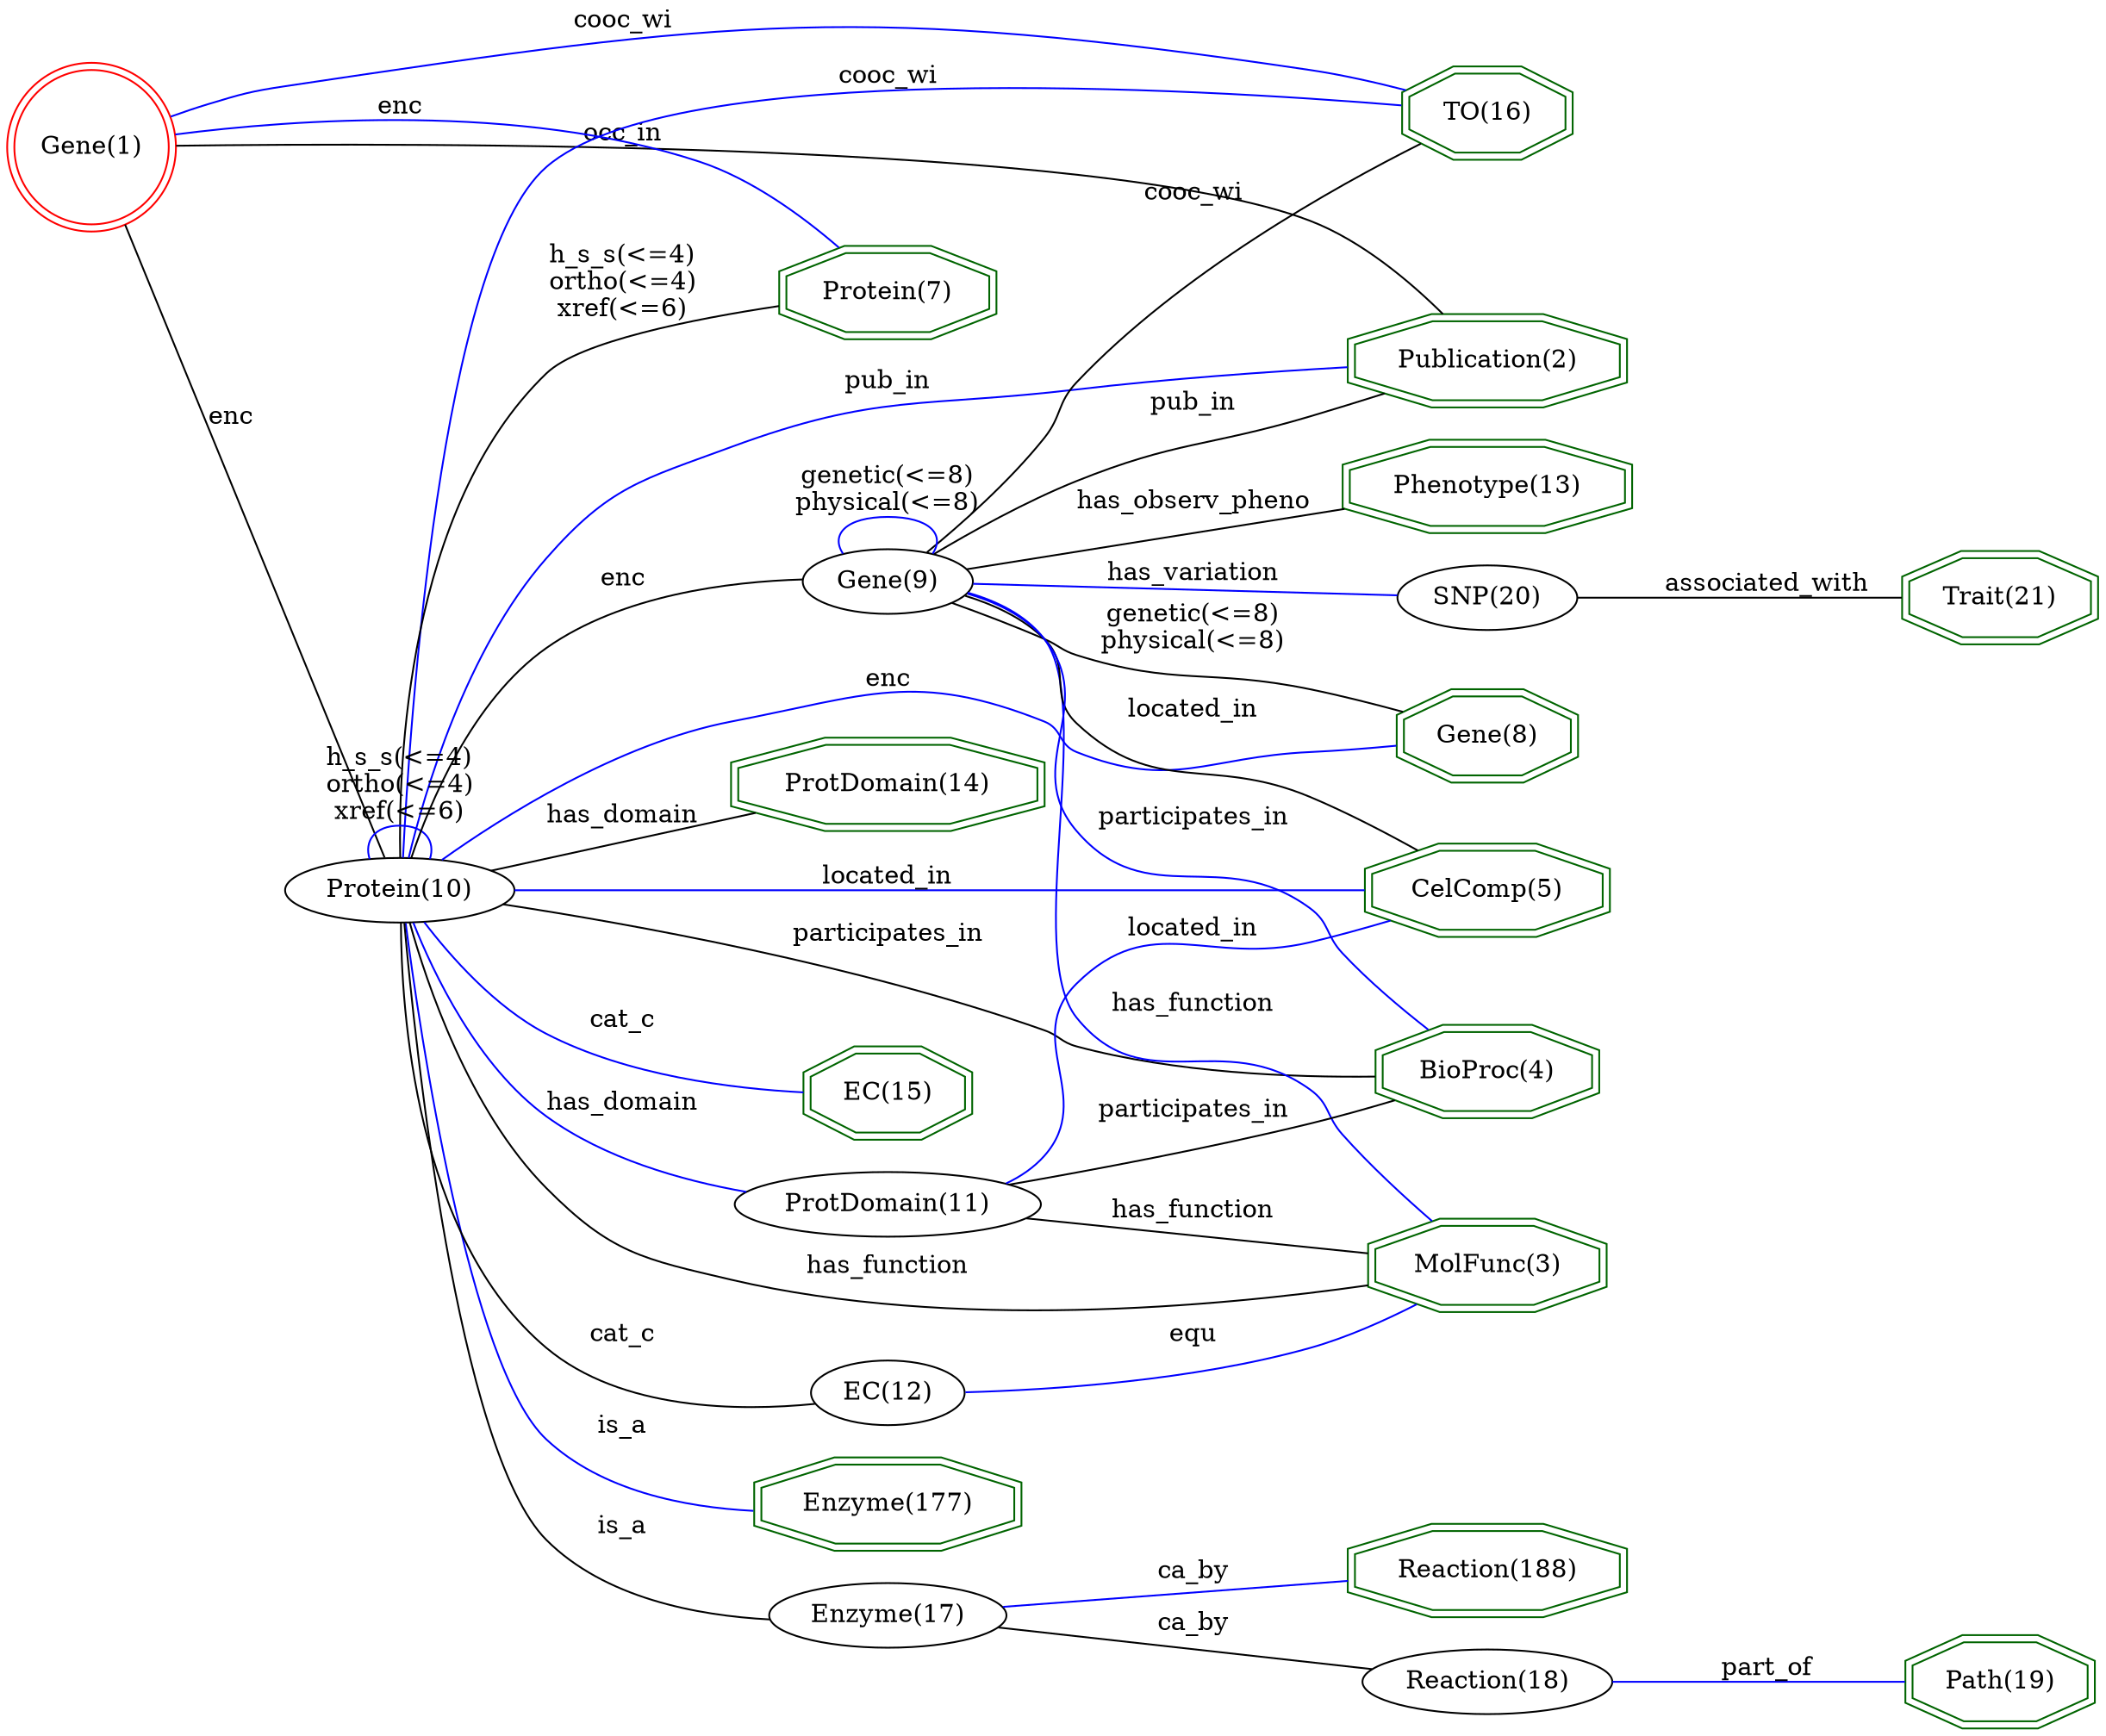 digraph {
	graph [_draw_="c 9 -#fffffe00 C 7 -#ffffff P 4 0 0 0 901 1007.9 901 1007.9 0 ",
		bb="0,0,1007.9,901",
		dpi=96,
		rankdir=LR,
		xdotversion=1.7
	];
	node [label="\N"];
	"MolFunc(3)"	[_draw_="c 7 -#006400 p 8 770.26 236.54 770.26 251.46 736.64 262 689.1 262 655.48 251.46 655.48 236.54 689.1 226 736.64 226 c 7 -#006400 \
p 8 774.27 233.61 774.27 254.39 737.26 266 688.48 266 651.47 254.39 651.47 233.61 688.48 222 737.26 222 ",
		_ldraw_="F 14 11 -Times-Roman c 7 -#000000 T 712.87 239.8 0 67.66 10 -MolFunc(3) ",
		color=darkgreen,
		height=0.61111,
		pos="712.87,244",
		shape=doubleoctagon,
		width=1.7];
	"ProtDomain(14)"	[_draw_="c 7 -#006400 p 8 497.55 488.54 497.55 503.46 454.28 514 393.1 514 349.84 503.46 349.84 488.54 393.1 478 454.28 478 c 7 -#006400 \
p 8 501.55 485.4 501.55 506.6 454.76 518 392.62 518 345.83 506.6 345.83 485.4 392.62 474 454.76 474 ",
		_ldraw_="F 14 11 -Times-Roman c 7 -#000000 T 423.69 491.8 0 91.77 14 -ProtDomain(14) ",
		color=darkgreen,
		height=0.61111,
		pos="423.69,496",
		shape=doubleoctagon,
		width=2.1578];
	"Gene(1)"	[_draw_="c 7 -#ff0000 e 43.08 835 39.15 39.15 c 7 -#ff0000 e 43.08 835 43.15 43.15 ",
		_ldraw_="F 14 11 -Times-Roman c 7 -#000000 T 43.08 830.8 0 45.86 7 -Gene(1) ",
		color=red,
		height=1.1966,
		pos="43.077,835",
		shape=doublecircle,
		width=1.1966];
	"TO(16)"	[_draw_="c 7 -#006400 p 8 752.33 846.54 752.33 861.46 729.21 872 696.53 872 673.41 861.46 673.41 846.54 696.53 836 729.21 836 c 7 -#006400 \
p 8 756.33 843.97 756.33 864.03 730.08 876 695.66 876 669.41 864.03 669.41 843.97 695.66 832 730.08 832 ",
		_ldraw_="F 14 11 -Times-Roman c 7 -#000000 T 712.87 849.8 0 41.74 6 -TO(16) ",
		color=darkgreen,
		height=0.61111,
		pos="712.87,854",
		shape=doubleoctagon,
		width=1.2077];
	"Gene(1)" -> "TO(16)"	[_draw_="c 7 -#0000ff B 13 83.52 850.5 90.34 852.87 97.41 855.15 104.15 857 120.47 861.48 124.81 861.74 141.58 864 353.94 892.61 411.43 905.17 \
623.57 875 639.48 872.74 656.73 868.94 671.73 865.2 ",
		_ldraw_="F 14 11 -Times-Roman c 7 -#000000 T 294.18 889.8 0 47.43 7 -cooc_wi ",
		arrowhead=none,
		color=blue,
		label=cooc_wi,
		lp="294.18,894",
		pos="83.523,850.5 90.341,852.87 97.406,855.15 104.15,857 120.47,861.48 124.81,861.74 141.58,864 353.94,892.61 411.43,905.17 623.57,875 \
639.48,872.74 656.73,868.94 671.73,865.2"];
	"Publication(2)"	[_draw_="c 7 -#006400 p 8 778.77 720.54 778.77 735.46 740.16 746 685.57 746 646.97 735.46 646.97 720.54 685.57 710 740.16 710 c 7 -#006400 \
p 8 782.78 717.49 782.78 738.51 740.7 750 685.04 750 642.96 738.51 642.96 717.49 685.04 706 740.7 706 ",
		_ldraw_="F 14 11 -Times-Roman c 7 -#000000 T 712.87 723.8 0 80.1 14 -Publication(2) ",
		color=darkgreen,
		height=0.61111,
		pos="712.87,728",
		shape=doubleoctagon,
		width=1.9362];
	"Gene(1)" -> "Publication(2)"	[_draw_="c 7 -#000000 B 7 86.35 835.08 202.6 834.81 525.03 830.67 623.57 794 648.86 784.59 673.08 765.52 689.73 750.29 ",
		_ldraw_="F 14 11 -Times-Roman c 7 -#000000 T 294.18 834.8 0 37.32 6 -occ_in ",
		arrowhead=none,
		color=black,
		label=occ_in,
		lp="294.18,839",
		pos="86.348,835.08 202.6,834.81 525.03,830.67 623.57,794 648.86,784.59 673.08,765.52 689.73,750.29"];
	"Protein(7)"	[_draw_="c 7 -#006400 p 8 473.21 750.54 473.21 765.46 444.2 776 403.18 776 374.17 765.46 374.17 750.54 403.18 740 444.2 740 c 7 -#006400 \
p 8 477.19 747.74 477.19 768.26 444.9 780 402.48 780 370.19 768.26 370.19 747.74 402.48 736 444.9 736 ",
		_ldraw_="F 14 11 -Times-Roman c 7 -#000000 T 423.69 753.8 0 56.77 10 -Protein(7) ",
		color=darkgreen,
		height=0.61111,
		pos="423.69,758",
		shape=doubleoctagon,
		width=1.4931];
	"Gene(1)" -> "Protein(7)"	[_draw_="c 7 -#0000ff B 7 85.85 841.09 142.44 847.69 245.82 853.9 328.01 826 355.99 816.5 382.85 795.72 400.77 779.61 ",
		_ldraw_="F 14 11 -Times-Roman c 7 -#000000 T 191.97 848.8 0 19.43 3 -enc ",
		arrowhead=none,
		color=blue,
		label=enc,
		lp="191.97,853",
		pos="85.85,841.09 142.44,847.69 245.82,853.9 328.01,826 355.99,816.5 382.85,795.72 400.77,779.61"];
	"Protein(10)"	[_draw_="c 7 -#000000 e 191.97 442 50.27 18 ",
		_ldraw_="F 14 11 -Times-Roman c 7 -#000000 T 191.97 437.8 0 63.77 11 -Protein(10) ",
		height=0.5,
		pos="191.97,442",
		width=1.3996];
	"Gene(1)" -> "Protein(10)"	[_draw_="c 7 -#000000 B 4 59.11 794.79 90.48 710.86 161.85 519.9 184.17 460.19 ",
		_ldraw_="F 14 11 -Times-Roman c 7 -#000000 T 113.87 675.8 0 19.43 3 -enc ",
		arrowhead=none,
		color=black,
		label=enc,
		lp="113.87,680",
		pos="59.107,794.79 90.475,710.86 161.85,519.9 184.17,460.19"];
	"EC(15)"	[_draw_="c 7 -#006400 p 8 462.92 376.54 462.92 391.46 439.94 402 407.44 402 384.46 391.46 384.46 376.54 407.44 366 439.94 366 c 7 -#006400 \
p 8 466.93 373.98 466.93 394.02 440.82 406 406.56 406 380.45 394.02 380.45 373.98 406.56 362 440.82 362 ",
		_ldraw_="F 14 11 -Times-Roman c 7 -#000000 T 423.69 379.8 0 41.21 6 -EC(15) ",
		color=darkgreen,
		height=0.61111,
		pos="423.69,384",
		shape=doubleoctagon,
		width=1.1977];
	"Gene(8)"	[_draw_="c 7 -#006400 p 8 754.98 517.54 754.98 532.46 730.31 543 695.43 543 670.76 532.46 670.76 517.54 695.43 507 730.31 507 c 7 -#006400 \
p 8 758.96 514.9 758.96 535.1 731.12 547 694.61 547 666.78 535.1 666.78 514.9 694.61 503 731.12 503 ",
		_ldraw_="F 14 11 -Times-Roman c 7 -#000000 T 712.87 520.8 0 45.86 7 -Gene(8) ",
		color=darkgreen,
		height=0.61111,
		pos="712.87,525",
		shape=doubleoctagon,
		width=1.286];
	"Phenotype(13)"	[_draw_="c 7 -#006400 p 8 779.98 654.54 779.98 669.46 740.67 680 685.07 680 645.76 669.46 645.76 654.54 685.07 644 740.67 644 c 7 -#006400 \
p 8 783.96 651.47 783.96 672.53 741.19 684 684.55 684 641.77 672.53 641.77 651.47 684.55 640 741.19 640 ",
		_ldraw_="F 14 11 -Times-Roman c 7 -#000000 T 712.87 657.8 0 82.43 13 -Phenotype(13) ",
		color=darkgreen,
		height=0.61111,
		pos="712.87,662",
		shape=doubleoctagon,
		width=1.9805];
	"Trait(21)"	[_draw_="c 7 -#006400 p 8 1004.05 596.54 1004.05 611.46 977.51 622 939.98 622 913.44 611.46 913.44 596.54 939.98 586 977.51 586 c 7 -#006400 \
p 8 1008.06 593.83 1008.06 614.17 978.28 626 939.21 626 909.43 614.17 909.43 593.83 939.21 582 978.28 582 ",
		_ldraw_="F 14 11 -Times-Roman c 7 -#000000 T 958.74 599.8 0 50.05 9 -Trait(21) ",
		color=darkgreen,
		height=0.61111,
		pos="958.74,604",
		shape=doubleoctagon,
		width=1.3655];
	"CelComp(5)"	[_draw_="c 7 -#006400 p 8 771.47 434.54 771.47 449.46 737.14 460 688.59 460 654.27 449.46 654.27 434.54 688.59 424 737.14 424 c 7 -#006400 \
p 8 775.46 431.59 775.46 452.41 737.74 464 688 464 650.28 452.41 650.28 431.59 688 420 737.74 420 ",
		_ldraw_="F 14 11 -Times-Roman c 7 -#000000 T 712.87 437.8 0 69.99 10 -CelComp(5) ",
		color=darkgreen,
		height=0.61111,
		pos="712.87,442",
		shape=doubleoctagon,
		width=1.7443];
	"BioProc(4)"	[_draw_="c 7 -#006400 p 8 766.32 322.54 766.32 337.46 735.01 348 690.73 348 659.42 337.46 659.42 322.54 690.73 312 735.01 312 c 7 -#006400 \
p 8 770.32 319.67 770.32 340.33 735.67 352 690.07 352 655.42 340.33 655.42 319.67 690.07 308 735.67 308 ",
		_ldraw_="F 14 11 -Times-Roman c 7 -#000000 T 712.87 325.8 0 62.21 10 -BioProc(4) ",
		color=darkgreen,
		height=0.61111,
		pos="712.87,330",
		shape=doubleoctagon,
		width=1.5966];
	"Enzyme(177)"	[_draw_="c 7 -#006400 p 8 486.76 106.54 486.76 121.46 449.81 132 397.57 132 360.62 121.46 360.62 106.54 397.57 96 449.81 96 c 7 -#006400 \
p 8 490.76 103.53 490.76 124.47 450.37 136 397.01 136 356.62 124.47 356.62 103.53 397.01 92 450.37 92 ",
		_ldraw_="F 14 11 -Times-Roman c 7 -#000000 T 423.69 109.8 0 76.19 11 -Enzyme(177) ",
		color=darkgreen,
		height=0.61111,
		pos="423.69,114",
		shape=doubleoctagon,
		width=1.8621];
	"Reaction(188)"	[_draw_="c 7 -#006400 p 8 778.75 72.54 778.75 87.46 740.16 98 685.58 98 646.99 87.46 646.99 72.54 685.58 62 740.16 62 c 7 -#006400 p 8 782.76 \
69.49 782.76 90.51 740.7 102 685.04 102 642.98 90.51 642.98 69.49 685.04 58 740.7 58 ",
		_ldraw_="F 14 11 -Times-Roman c 7 -#000000 T 712.87 75.8 0 80.08 13 -Reaction(188) ",
		color=darkgreen,
		height=0.61111,
		pos="712.87,80",
		shape=doubleoctagon,
		width=1.9359];
	"Path(19)"	[_draw_="c 7 -#006400 p 8 1002.56 14.54 1002.56 29.46 976.89 40 940.6 40 914.93 29.46 914.93 14.54 940.6 4 976.89 4 c 7 -#006400 p 8 1006.55 \
11.86 1006.55 32.14 977.68 44 939.81 44 910.94 32.14 910.94 11.86 939.81 0 977.68 0 ",
		_ldraw_="F 14 11 -Times-Roman c 7 -#000000 T 958.74 17.8 0 48.21 8 -Path(19) ",
		color=darkgreen,
		height=0.61111,
		pos="958.74,22",
		shape=doubleoctagon,
		width=1.3307];
	"EC(12)"	[_draw_="c 7 -#000000 e 423.69 172 36.28 18 ",
		_ldraw_="F 14 11 -Times-Roman c 7 -#000000 T 423.69 167.8 0 41.21 6 -EC(12) ",
		height=0.5,
		pos="423.69,172",
		width=1.0039];
	"EC(12)" -> "MolFunc(3)"	[_draw_="c 7 -#0000ff B 7 459.98 172.91 500.37 174.79 568.11 180.53 623.57 198 643.52 204.28 664.34 214.9 680.75 224.36 ",
		_ldraw_="F 14 11 -Times-Roman c 7 -#000000 T 571.47 200.8 0 20.21 3 -equ ",
		arrowhead=none,
		color=blue,
		label=equ,
		lp="571.47,205",
		pos="459.98,172.91 500.37,174.79 568.11,180.53 623.57,198 643.52,204.28 664.34,214.9 680.75,224.36"];
	"Protein(10)" -> "MolFunc(3)"	[_draw_="c 7 -#000000 B 10 195.49 423.91 201.14 389.89 217.8 315.87 260.35 272 289.23 242.24 305.4 243.4 346.01 235 451.78 213.13 578.41 \
224.28 651.56 234.23 ",
		_ldraw_="F 14 11 -Times-Roman c 7 -#000000 T 423.69 237.8 0 72.32 12 -has_function ",
		arrowhead=none,
		color=black,
		label=has_function,
		lp="423.69,242",
		pos="195.49,423.91 201.14,389.89 217.8,315.87 260.35,272 289.23,242.24 305.4,243.4 346.01,235 451.78,213.13 578.41,224.28 651.56,234.23"];
	"Protein(10)" -> "ProtDomain(14)"	[_draw_="c 7 -#000000 B 4 234.57 451.78 269.87 460.08 321.01 472.1 361.06 481.51 ",
		_ldraw_="F 14 11 -Times-Roman c 7 -#000000 T 294.18 474.8 0 67.66 10 -has_domain ",
		arrowhead=none,
		color=black,
		label=has_domain,
		lp="294.18,479",
		pos="234.57,451.78 269.87,460.08 321.01,472.1 361.06,481.51"];
	"Protein(10)" -> "TO(16)"	[_draw_="c 7 -#0000ff B 7 193.34 460.02 195.18 528.85 205.52 773.72 260.35 823 319.6 876.25 568.21 864.6 669.08 857.45 ",
		_ldraw_="F 14 11 -Times-Roman c 7 -#000000 T 423.69 865.8 0 47.43 7 -cooc_wi ",
		arrowhead=none,
		color=blue,
		label=cooc_wi,
		lp="423.69,870",
		pos="193.34,460.02 195.18,528.85 205.52,773.72 260.35,823 319.6,876.25 568.21,864.6 669.08,857.45"];
	"Protein(10)" -> "EC(15)"	[_draw_="c 7 -#0000ff B 7 223.34 427.78 234.75 422.87 247.96 417.67 260.35 414 300.33 402.14 347.31 394.07 380.41 389.32 ",
		_ldraw_="F 14 11 -Times-Roman c 7 -#000000 T 294.18 416.8 0 29.53 5 -cat_c ",
		arrowhead=none,
		color=blue,
		label=cat_c,
		lp="294.18,421",
		pos="223.34,427.78 234.75,422.87 247.96,417.67 260.35,414 300.33,402.14 347.31,394.07 380.41,389.32"];
	"Protein(10)" -> "Gene(8)"	[_draw_="c 7 -#0000ff B 16 213.12 458.54 240.93 480.06 293.63 516.17 346.01 527 413.63 540.98 434.17 542.86 501.37 527 510.08 524.95 510.67 \
520.05 519.37 518 564.44 507.36 577.3 516.17 623.57 518 637.56 518.55 652.75 519.6 666.54 520.71 ",
		_ldraw_="F 14 11 -Times-Roman c 7 -#000000 T 423.69 540.8 0 19.43 3 -enc ",
		arrowhead=none,
		color=blue,
		label=enc,
		lp="423.69,545",
		pos="213.12,458.54 240.93,480.06 293.63,516.17 346.01,527 413.63,540.98 434.17,542.86 501.37,527 510.08,524.95 510.67,520.05 519.37,518 \
564.44,507.36 577.3,516.17 623.57,518 637.56,518.55 652.75,519.6 666.54,520.71"];
	"Protein(10)" -> "CelComp(5)"	[_draw_="c 7 -#0000ff B 4 242.72 442 337.97 442 545.85 442 649.92 442 ",
		_ldraw_="F 14 11 -Times-Roman c 7 -#000000 T 423.69 444.8 0 58.31 10 -located_in ",
		arrowhead=none,
		color=blue,
		label=located_in,
		lp="423.69,449",
		pos="242.72,442 337.97,442 545.85,442 649.92,442"];
	"Protein(10)" -> "BioProc(4)"	[_draw_="c 7 -#000000 B 7 210.41 425.04 237.03 400.45 290.59 356 346.01 339 402.04 321.81 567.34 324.72 655.31 327.69 ",
		_ldraw_="F 14 11 -Times-Roman c 7 -#000000 T 423.69 341.8 0 82.41 15 -participates_in ",
		arrowhead=none,
		color=black,
		label=participates_in,
		lp="423.69,346",
		pos="210.41,425.04 237.03,400.45 290.59,356 346.01,339 402.04,321.81 567.34,324.72 655.31,327.69"];
	"Protein(10)" -> "Publication(2)"	[_draw_="c 7 -#0000ff B 13 196.52 459.98 203.79 493.21 222.94 565.29 260.35 614 289.14 651.48 302.9 657.63 346.01 677 417.88 709.28 441.37 \
702.89 519.37 714 560.18 719.81 606.21 723.27 643.02 725.29 ",
		_ldraw_="F 14 11 -Times-Roman c 7 -#000000 T 423.69 713.8 0 38.89 6 -pub_in ",
		arrowhead=none,
		color=blue,
		label=pub_in,
		lp="423.69,718",
		pos="196.52,459.98 203.79,493.21 222.94,565.29 260.35,614 289.14,651.48 302.9,657.63 346.01,677 417.88,709.28 441.37,702.89 519.37,714 \
560.18,719.81 606.21,723.27 643.02,725.29"];
	"Protein(10)" -> "Protein(7)"	[_draw_="c 7 -#000000 B 7 194.94 459.99 201.34 515.22 223.34 680.9 260.35 718 275.73 733.41 328.82 744.49 370.15 751.03 ",
		_ldraw_="F 14 11 -Times-Roman c 7 -#000000 T 294.18 772.8 0 64.01 10 -h_s_s(<=4) F 14 11 -Times-Roman c 7 -#000000 T 294.18 758.8 0 61.67 \
10 -ortho(<=4) F 14 11 -Times-Roman c 7 -#000000 T 294.18 744.8 0 54.65 9 -xref(<=6) ",
		arrowhead=none,
		color=black,
		label="h_s_s(<=4)\northo(<=4)\nxref(<=6)",
		lp="294.18,763",
		pos="194.94,459.99 201.34,515.22 223.34,680.9 260.35,718 275.73,733.41 328.82,744.49 370.15,751.03"];
	"Protein(10)" -> "Enzyme(177)"	[_draw_="c 7 -#0000ff B 7 194.7 423.9 200.54 366.67 221.37 191.05 260.35 152 285.3 127.01 323.34 117.21 356.33 113.79 ",
		_ldraw_="F 14 11 -Times-Roman c 7 -#000000 T 294.18 154.8 0 22.55 4 -is_a ",
		arrowhead=none,
		color=blue,
		label=is_a,
		lp="294.18,159",
		pos="194.7,423.9 200.54,366.67 221.37,191.05 260.35,152 285.3,127.01 323.34,117.21 356.33,113.79"];
	"Protein(10)" -> "EC(12)"	[_draw_="c 7 -#000000 B 7 195.43 423.81 202.76 372.56 226.05 228.7 260.35 198 295.23 166.78 352.05 164.89 388.38 167.56 ",
		_ldraw_="F 14 11 -Times-Roman c 7 -#000000 T 294.18 200.8 0 29.53 5 -cat_c ",
		arrowhead=none,
		color=black,
		label=cat_c,
		lp="294.18,205",
		pos="195.43,423.81 202.76,372.56 226.05,228.7 260.35,198 295.23,166.78 352.05,164.89 388.38,167.56"];
	"Protein(10)" -> "Protein(10)"	[_draw_="c 7 -#0000ff B 7 178.04 459.41 175.44 469.09 180.08 478 191.97 478 203.85 478 208.49 469.09 205.89 459.41 ",
		_ldraw_="F 14 11 -Times-Roman c 7 -#000000 T 191.97 508.8 0 64.01 10 -h_s_s(<=4) F 14 11 -Times-Roman c 7 -#000000 T 191.97 494.8 0 61.67 \
10 -ortho(<=4) F 14 11 -Times-Roman c 7 -#000000 T 191.97 480.8 0 54.65 9 -xref(<=6) ",
		arrowhead=none,
		color=blue,
		label="h_s_s(<=4)\northo(<=4)\nxref(<=6)",
		lp="191.97,499",
		pos="178.04,459.41 175.44,469.09 180.08,478 191.97,478 203.85,478 208.49,469.09 205.89,459.41"];
	"Gene(9)"	[_draw_="c 7 -#000000 e 423.69 604 39.15 18 ",
		_ldraw_="F 14 11 -Times-Roman c 7 -#000000 T 423.69 599.8 0 45.86 7 -Gene(9) ",
		height=0.5,
		pos="423.69,604",
		width=1.0855];
	"Protein(10)" -> "Gene(9)"	[_draw_="c 7 -#000000 B 7 197.46 460.2 205.29 487.97 224.19 540.56 260.35 568 296.35 595.3 349 602.68 384.5 604.29 ",
		_ldraw_="F 14 11 -Times-Roman c 7 -#000000 T 294.18 598.8 0 19.43 3 -enc ",
		arrowhead=none,
		color=black,
		label=enc,
		lp="294.18,603",
		pos="197.46,460.2 205.29,487.97 224.19,540.56 260.35,568 296.35,595.3 349,602.68 384.5,604.29"];
	"ProtDomain(11)"	[_draw_="c 7 -#000000 e 423.69 276 68 18 ",
		_ldraw_="F 14 11 -Times-Roman c 7 -#000000 T 423.69 271.8 0 91.25 14 -ProtDomain(11) ",
		height=0.5,
		pos="423.69,276",
		width=1.8819];
	"Protein(10)" -> "ProtDomain(11)"	[_draw_="c 7 -#0000ff B 7 196.1 424.03 202.41 393.6 219.69 332.31 260.35 302 287.7 281.62 324.89 274.6 356.77 272.91 ",
		_ldraw_="F 14 11 -Times-Roman c 7 -#000000 T 294.18 304.8 0 67.66 10 -has_domain ",
		arrowhead=none,
		color=blue,
		label=has_domain,
		lp="294.18,309",
		pos="196.1,424.03 202.41,393.6 219.69,332.31 260.35,302 287.7,281.62 324.89,274.6 356.77,272.91"];
	"Enzyme(17)"	[_draw_="c 7 -#000000 e 423.69 56 53.63 18 ",
		_ldraw_="F 14 11 -Times-Roman c 7 -#000000 T 423.69 51.8 0 69.19 10 -Enzyme(17) ",
		height=0.5,
		pos="423.69,56",
		width=1.4949];
	"Protein(10)" -> "Enzyme(17)"	[_draw_="c 7 -#000000 B 7 194.07 423.95 198.29 360.37 215.58 148.03 260.35 100 288.13 70.2 333.84 59.82 369.69 56.53 ",
		_ldraw_="F 14 11 -Times-Roman c 7 -#000000 T 294.18 102.8 0 22.55 4 -is_a ",
		arrowhead=none,
		color=black,
		label=is_a,
		lp="294.18,107",
		pos="194.07,423.95 198.29,360.37 215.58,148.03 260.35,100 288.13,70.204 333.84,59.816 369.69,56.531"];
	"Gene(9)" -> "MolFunc(3)"	[_draw_="c 7 -#0000ff B 16 460.34 597.64 475.4 593.07 491.66 585.27 501.37 572 528.37 535.09 492.9 404.29 519.37 367 548.78 325.57 582.91 \
350.46 623.57 320 633.41 312.63 632.69 307.5 641.57 299 654.45 286.68 669.95 274.33 683.11 264.47 ",
		_ldraw_="F 14 11 -Times-Roman c 7 -#000000 T 571.47 369.8 0 72.32 12 -has_function ",
		arrowhead=none,
		color=blue,
		label=has_function,
		lp="571.47,374",
		pos="460.34,597.64 475.4,593.07 491.66,585.27 501.37,572 528.37,535.09 492.9,404.29 519.37,367 548.78,325.57 582.91,350.46 623.57,320 \
633.41,312.63 632.69,307.5 641.57,299 654.45,286.68 669.95,274.33 683.11,264.47"];
	"Gene(9)" -> "TO(16)"	[_draw_="c 7 -#000000 B 10 442.96 619.75 459.54 634.67 483.99 658.25 501.37 682 511.47 695.8 508.13 703.12 519.37 716 567.11 770.67 640.53 \
815.55 681.52 838.16 ",
		_ldraw_="F 14 11 -Times-Roman c 7 -#000000 T 571.47 804.8 0 47.43 7 -cooc_wi ",
		arrowhead=none,
		color=black,
		label=cooc_wi,
		lp="571.47,809",
		pos="442.96,619.75 459.54,634.67 483.99,658.25 501.37,682 511.47,695.8 508.13,703.12 519.37,716 567.11,770.67 640.53,815.55 681.52,838.16"];
	"Gene(9)" -> "Gene(8)"	[_draw_="c 7 -#000000 B 10 454.65 592.71 473.12 586.04 497.39 577.79 519.37 572 564.97 559.98 577.8 563.36 623.57 552 639.91 547.95 657.7 \
542.68 673 537.87 ",
		_ldraw_="F 14 11 -Times-Roman c 7 -#000000 T 571.47 588.8 0 72.54 12 -genetic(<=8) F 14 11 -Times-Roman c 7 -#000000 T 571.47 574.8 0 78.77 \
13 -physical(<=8) ",
		arrowhead=none,
		color=black,
		label="genetic(<=8)\nphysical(<=8)",
		lp="571.47,586",
		pos="454.65,592.71 473.12,586.04 497.39,577.79 519.37,572 564.97,559.98 577.8,563.36 623.57,552 639.91,547.95 657.7,542.68 673,537.87"];
	"Gene(9)" -> "Phenotype(13)"	[_draw_="c 7 -#000000 B 4 459.9 611.11 507.01 620.63 591.31 637.65 649.35 649.37 ",
		_ldraw_="F 14 11 -Times-Roman c 7 -#000000 T 571.47 645.8 0 104.2 16 -has_observ_pheno ",
		arrowhead=none,
		color=black,
		label=has_observ_pheno,
		lp="571.47,650",
		pos="459.9,611.11 507.01,620.63 591.31,637.65 649.35,649.37"];
	"Gene(9)" -> "CelComp(5)"	[_draw_="c 7 -#000000 B 13 458.7 595.73 473.26 590.81 489.58 583.25 501.37 572 514.89 559.1 505.72 546.76 519.37 534 555.73 500.02 578.75 \
514.62 623.57 493 642.87 483.7 663.65 471.79 680.2 461.83 ",
		_ldraw_="F 14 11 -Times-Roman c 7 -#000000 T 571.47 536.8 0 58.31 10 -located_in ",
		arrowhead=none,
		color=black,
		label=located_in,
		lp="571.47,541",
		pos="458.7,595.73 473.26,590.81 489.58,583.25 501.37,572 514.89,559.1 505.72,546.76 519.37,534 555.73,500.02 578.75,514.62 623.57,493 \
642.87,483.7 663.65,471.79 680.2,461.83"];
	"Gene(9)" -> "BioProc(4)"	[_draw_="c 7 -#0000ff B 16 460.15 597.07 474.99 592.4 491.13 584.68 501.37 572 528.92 537.89 491.75 509.05 519.37 475 550.93 436.09 583 461.39 \
623.57 432 633.53 424.79 633.54 420.31 641.57 411 658.72 391.12 678.3 368.57 692.44 352.32 ",
		_ldraw_="F 14 11 -Times-Roman c 7 -#000000 T 571.47 477.8 0 82.41 15 -participates_in ",
		arrowhead=none,
		color=blue,
		label=participates_in,
		lp="571.47,482",
		pos="460.15,597.07 474.99,592.4 491.13,584.68 501.37,572 528.92,537.89 491.75,509.05 519.37,475 550.93,436.09 583,461.39 623.57,432 633.53,\
424.79 633.54,420.31 641.57,411 658.72,391.12 678.3,368.57 692.44,352.32"];
	"Gene(9)" -> "Publication(2)"	[_draw_="c 7 -#000000 B 7 446.54 618.94 465.29 631.31 493.31 648.78 519.37 661 545.08 673.05 614.22 696.33 662.22 712.02 ",
		_ldraw_="F 14 11 -Times-Roman c 7 -#000000 T 571.47 700.8 0 38.89 6 -pub_in ",
		arrowhead=none,
		color=black,
		label=pub_in,
		lp="571.47,705",
		pos="446.54,618.94 465.29,631.31 493.31,648.78 519.37,661 545.08,673.05 614.22,696.33 662.22,712.02"];
	"Gene(9)" -> "Gene(9)"	[_draw_="c 7 -#0000ff B 7 402.03 619.17 395.47 629.66 402.69 640 423.69 640 444.69 640 451.91 629.66 445.35 619.17 ",
		_ldraw_="F 14 11 -Times-Roman c 7 -#000000 T 423.69 656.8 0 72.54 12 -genetic(<=8) F 14 11 -Times-Roman c 7 -#000000 T 423.69 642.8 0 78.77 \
13 -physical(<=8) ",
		arrowhead=none,
		color=blue,
		label="genetic(<=8)\nphysical(<=8)",
		lp="423.69,654",
		pos="402.03,619.17 395.47,629.66 402.69,640 423.69,640 444.69,640 451.91,629.66 445.35,619.17"];
	"SNP(20)"	[_draw_="c 7 -#000000 e 712.87 604 41.13 18 ",
		_ldraw_="F 14 11 -Times-Roman c 7 -#000000 T 712.87 599.8 0 49.01 7 -SNP(20) ",
		height=0.5,
		pos="712.87,604",
		width=1.1406];
	"Gene(9)" -> "SNP(20)"	[_draw_="c 7 -#0000ff B 4 462.83 604 517.14 604 616.33 604 671.73 604 ",
		_ldraw_="F 14 11 -Times-Roman c 7 -#000000 T 571.47 606.8 0 75.42 13 -has_variation ",
		arrowhead=none,
		color=blue,
		label=has_variation,
		lp="571.47,611",
		pos="462.83,604 517.14,604 616.33,604 671.73,604"];
	"ProtDomain(11)" -> "MolFunc(3)"	[_draw_="c 7 -#000000 B 7 484.77 268.18 496.25 266.74 508.18 265.29 519.37 264 563.6 258.9 613.61 253.72 651.57 249.91 ",
		_ldraw_="F 14 11 -Times-Roman c 7 -#000000 T 571.47 266.8 0 72.32 12 -has_function ",
		arrowhead=none,
		color=black,
		label=has_function,
		lp="571.47,271",
		pos="484.77,268.18 496.25,266.74 508.18,265.29 519.37,264 563.6,258.9 613.61,253.72 651.57,249.91"];
	"ProtDomain(11)" -> "CelComp(5)"	[_draw_="c 7 -#0000ff B 13 473.41 288.27 483.89 292.93 494.01 299.3 501.37 308 524.08 334.82 495.05 359.63 519.37 385 552.65 419.69 577.5 \
400.29 623.57 414 637.14 418.04 651.81 422.61 665.22 426.87 ",
		_ldraw_="F 14 11 -Times-Roman c 7 -#000000 T 571.47 416.8 0 58.31 10 -located_in ",
		arrowhead=none,
		color=blue,
		label=located_in,
		lp="571.47,421",
		pos="473.41,288.27 483.89,292.93 494.01,299.3 501.37,308 524.08,334.82 495.05,359.63 519.37,385 552.65,419.69 577.5,400.29 623.57,414 \
637.14,418.04 651.81,422.61 665.22,426.87"];
	"ProtDomain(11)" -> "BioProc(4)"	[_draw_="c 7 -#000000 B 7 488.34 281.42 527.62 285.48 578.87 292.07 623.57 302 638.64 305.35 654.83 310.12 669.17 314.78 ",
		_ldraw_="F 14 11 -Times-Roman c 7 -#000000 T 571.47 304.8 0 82.41 15 -participates_in ",
		arrowhead=none,
		color=black,
		label=participates_in,
		lp="571.47,309",
		pos="488.34,281.42 527.62,285.48 578.87,292.07 623.57,302 638.64,305.35 654.83,310.12 669.17,314.78"];
	"Enzyme(17)" -> "Reaction(188)"	[_draw_="c 7 -#0000ff B 4 476.03 60.29 522.66 64.19 591.79 69.96 643.16 74.26 ",
		_ldraw_="F 14 11 -Times-Roman c 7 -#000000 T 571.47 74.8 0 33.43 5 -ca_by ",
		arrowhead=none,
		color=blue,
		label=ca_by,
		lp="571.47,79",
		pos="476.03,60.291 522.66,64.187 591.79,69.965 643.16,74.258"];
	"Reaction(18)"	[_draw_="c 7 -#000000 e 712.87 22 56.04 18 ",
		_ldraw_="F 14 11 -Times-Roman c 7 -#000000 T 712.87 17.8 0 73.08 12 -Reaction(18) ",
		height=0.5,
		pos="712.87,22",
		width=1.5631];
	"Enzyme(17)" -> "Reaction(18)"	[_draw_="c 7 -#000000 B 4 474.71 50.08 526.46 43.95 606.92 34.43 659.51 28.2 ",
		_ldraw_="F 14 11 -Times-Roman c 7 -#000000 T 571.47 46.8 0 33.43 5 -ca_by ",
		arrowhead=none,
		color=black,
		label=ca_by,
		lp="571.47,51",
		pos="474.71,50.078 526.46,43.951 606.92,34.425 659.51,28.199"];
	"SNP(20)" -> "Trait(21)"	[_draw_="c 7 -#000000 B 4 754.14 604 796.76 604 864 604 909.44 604 ",
		_ldraw_="F 14 11 -Times-Roman c 7 -#000000 T 846.88 606.8 0 89.42 15 -associated_with ",
		arrowhead=none,
		color=black,
		label=associated_with,
		lp="846.88,611",
		pos="754.14,604 796.76,604 864,604 909.44,604"];
	"Reaction(18)" -> "Path(19)"	[_draw_="c 7 -#0000ff B 4 769.21 22 811.93 22 870.39 22 910.83 22 ",
		_ldraw_="F 14 11 -Times-Roman c 7 -#000000 T 846.88 24.8 0 40.43 7 -part_of ",
		arrowhead=none,
		color=blue,
		label=part_of,
		lp="846.88,29",
		pos="769.21,22 811.93,22 870.39,22 910.83,22"];
}
